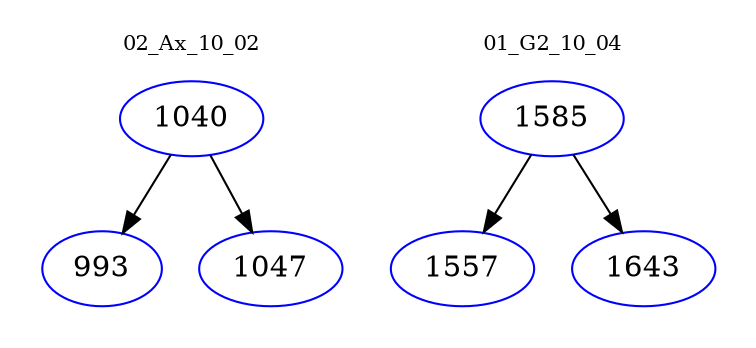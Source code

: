 digraph{
subgraph cluster_0 {
color = white
label = "02_Ax_10_02";
fontsize=10;
T0_1040 [label="1040", color="blue"]
T0_1040 -> T0_993 [color="black"]
T0_993 [label="993", color="blue"]
T0_1040 -> T0_1047 [color="black"]
T0_1047 [label="1047", color="blue"]
}
subgraph cluster_1 {
color = white
label = "01_G2_10_04";
fontsize=10;
T1_1585 [label="1585", color="blue"]
T1_1585 -> T1_1557 [color="black"]
T1_1557 [label="1557", color="blue"]
T1_1585 -> T1_1643 [color="black"]
T1_1643 [label="1643", color="blue"]
}
}
